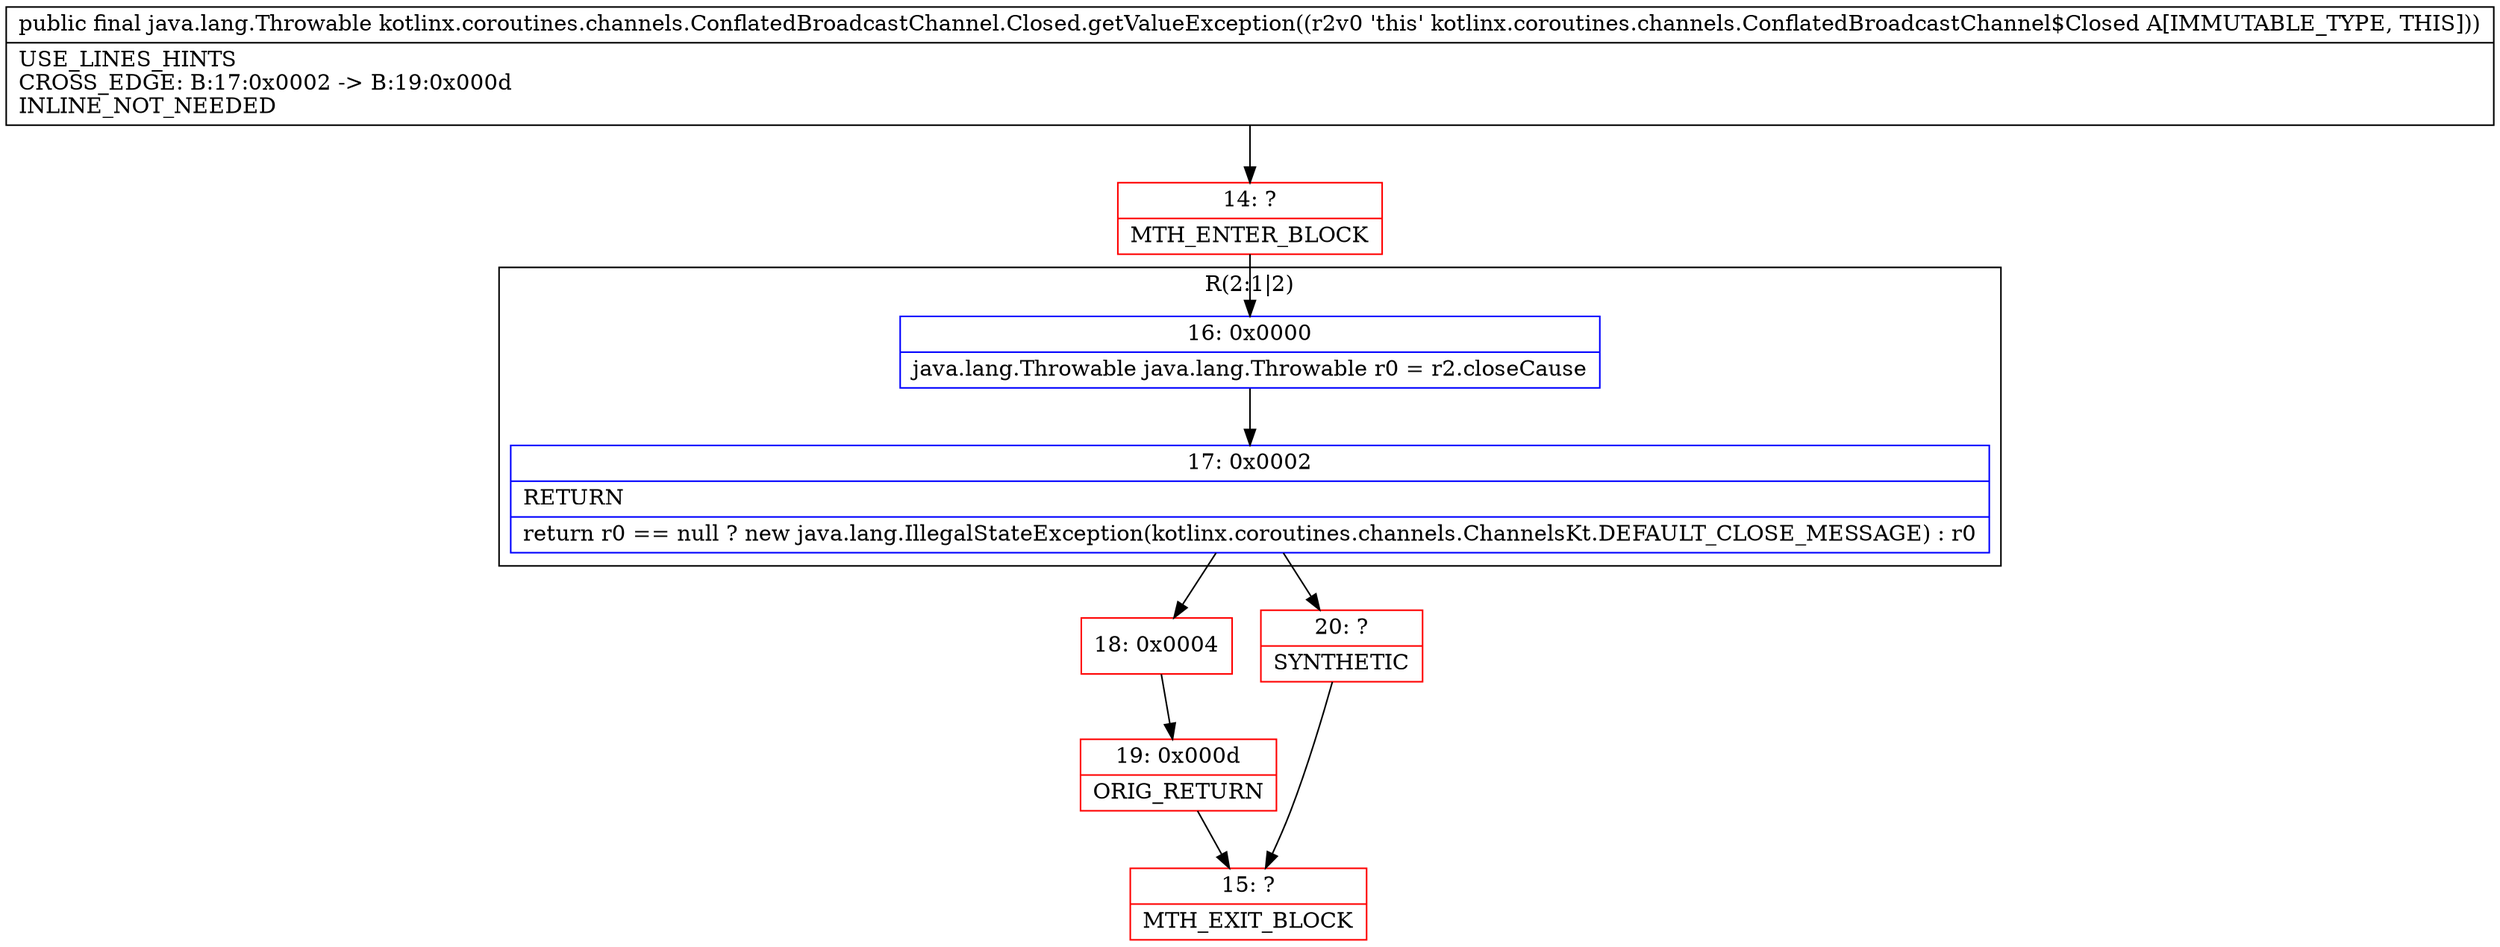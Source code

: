 digraph "CFG forkotlinx.coroutines.channels.ConflatedBroadcastChannel.Closed.getValueException()Ljava\/lang\/Throwable;" {
subgraph cluster_Region_1096885100 {
label = "R(2:1|2)";
node [shape=record,color=blue];
Node_16 [shape=record,label="{16\:\ 0x0000|java.lang.Throwable java.lang.Throwable r0 = r2.closeCause\l}"];
Node_17 [shape=record,label="{17\:\ 0x0002|RETURN\l|return r0 == null ? new java.lang.IllegalStateException(kotlinx.coroutines.channels.ChannelsKt.DEFAULT_CLOSE_MESSAGE) : r0\l}"];
}
Node_14 [shape=record,color=red,label="{14\:\ ?|MTH_ENTER_BLOCK\l}"];
Node_18 [shape=record,color=red,label="{18\:\ 0x0004}"];
Node_19 [shape=record,color=red,label="{19\:\ 0x000d|ORIG_RETURN\l}"];
Node_15 [shape=record,color=red,label="{15\:\ ?|MTH_EXIT_BLOCK\l}"];
Node_20 [shape=record,color=red,label="{20\:\ ?|SYNTHETIC\l}"];
MethodNode[shape=record,label="{public final java.lang.Throwable kotlinx.coroutines.channels.ConflatedBroadcastChannel.Closed.getValueException((r2v0 'this' kotlinx.coroutines.channels.ConflatedBroadcastChannel$Closed A[IMMUTABLE_TYPE, THIS]))  | USE_LINES_HINTS\lCROSS_EDGE: B:17:0x0002 \-\> B:19:0x000d\lINLINE_NOT_NEEDED\l}"];
MethodNode -> Node_14;Node_16 -> Node_17;
Node_17 -> Node_18;
Node_17 -> Node_20;
Node_14 -> Node_16;
Node_18 -> Node_19;
Node_19 -> Node_15;
Node_20 -> Node_15;
}

